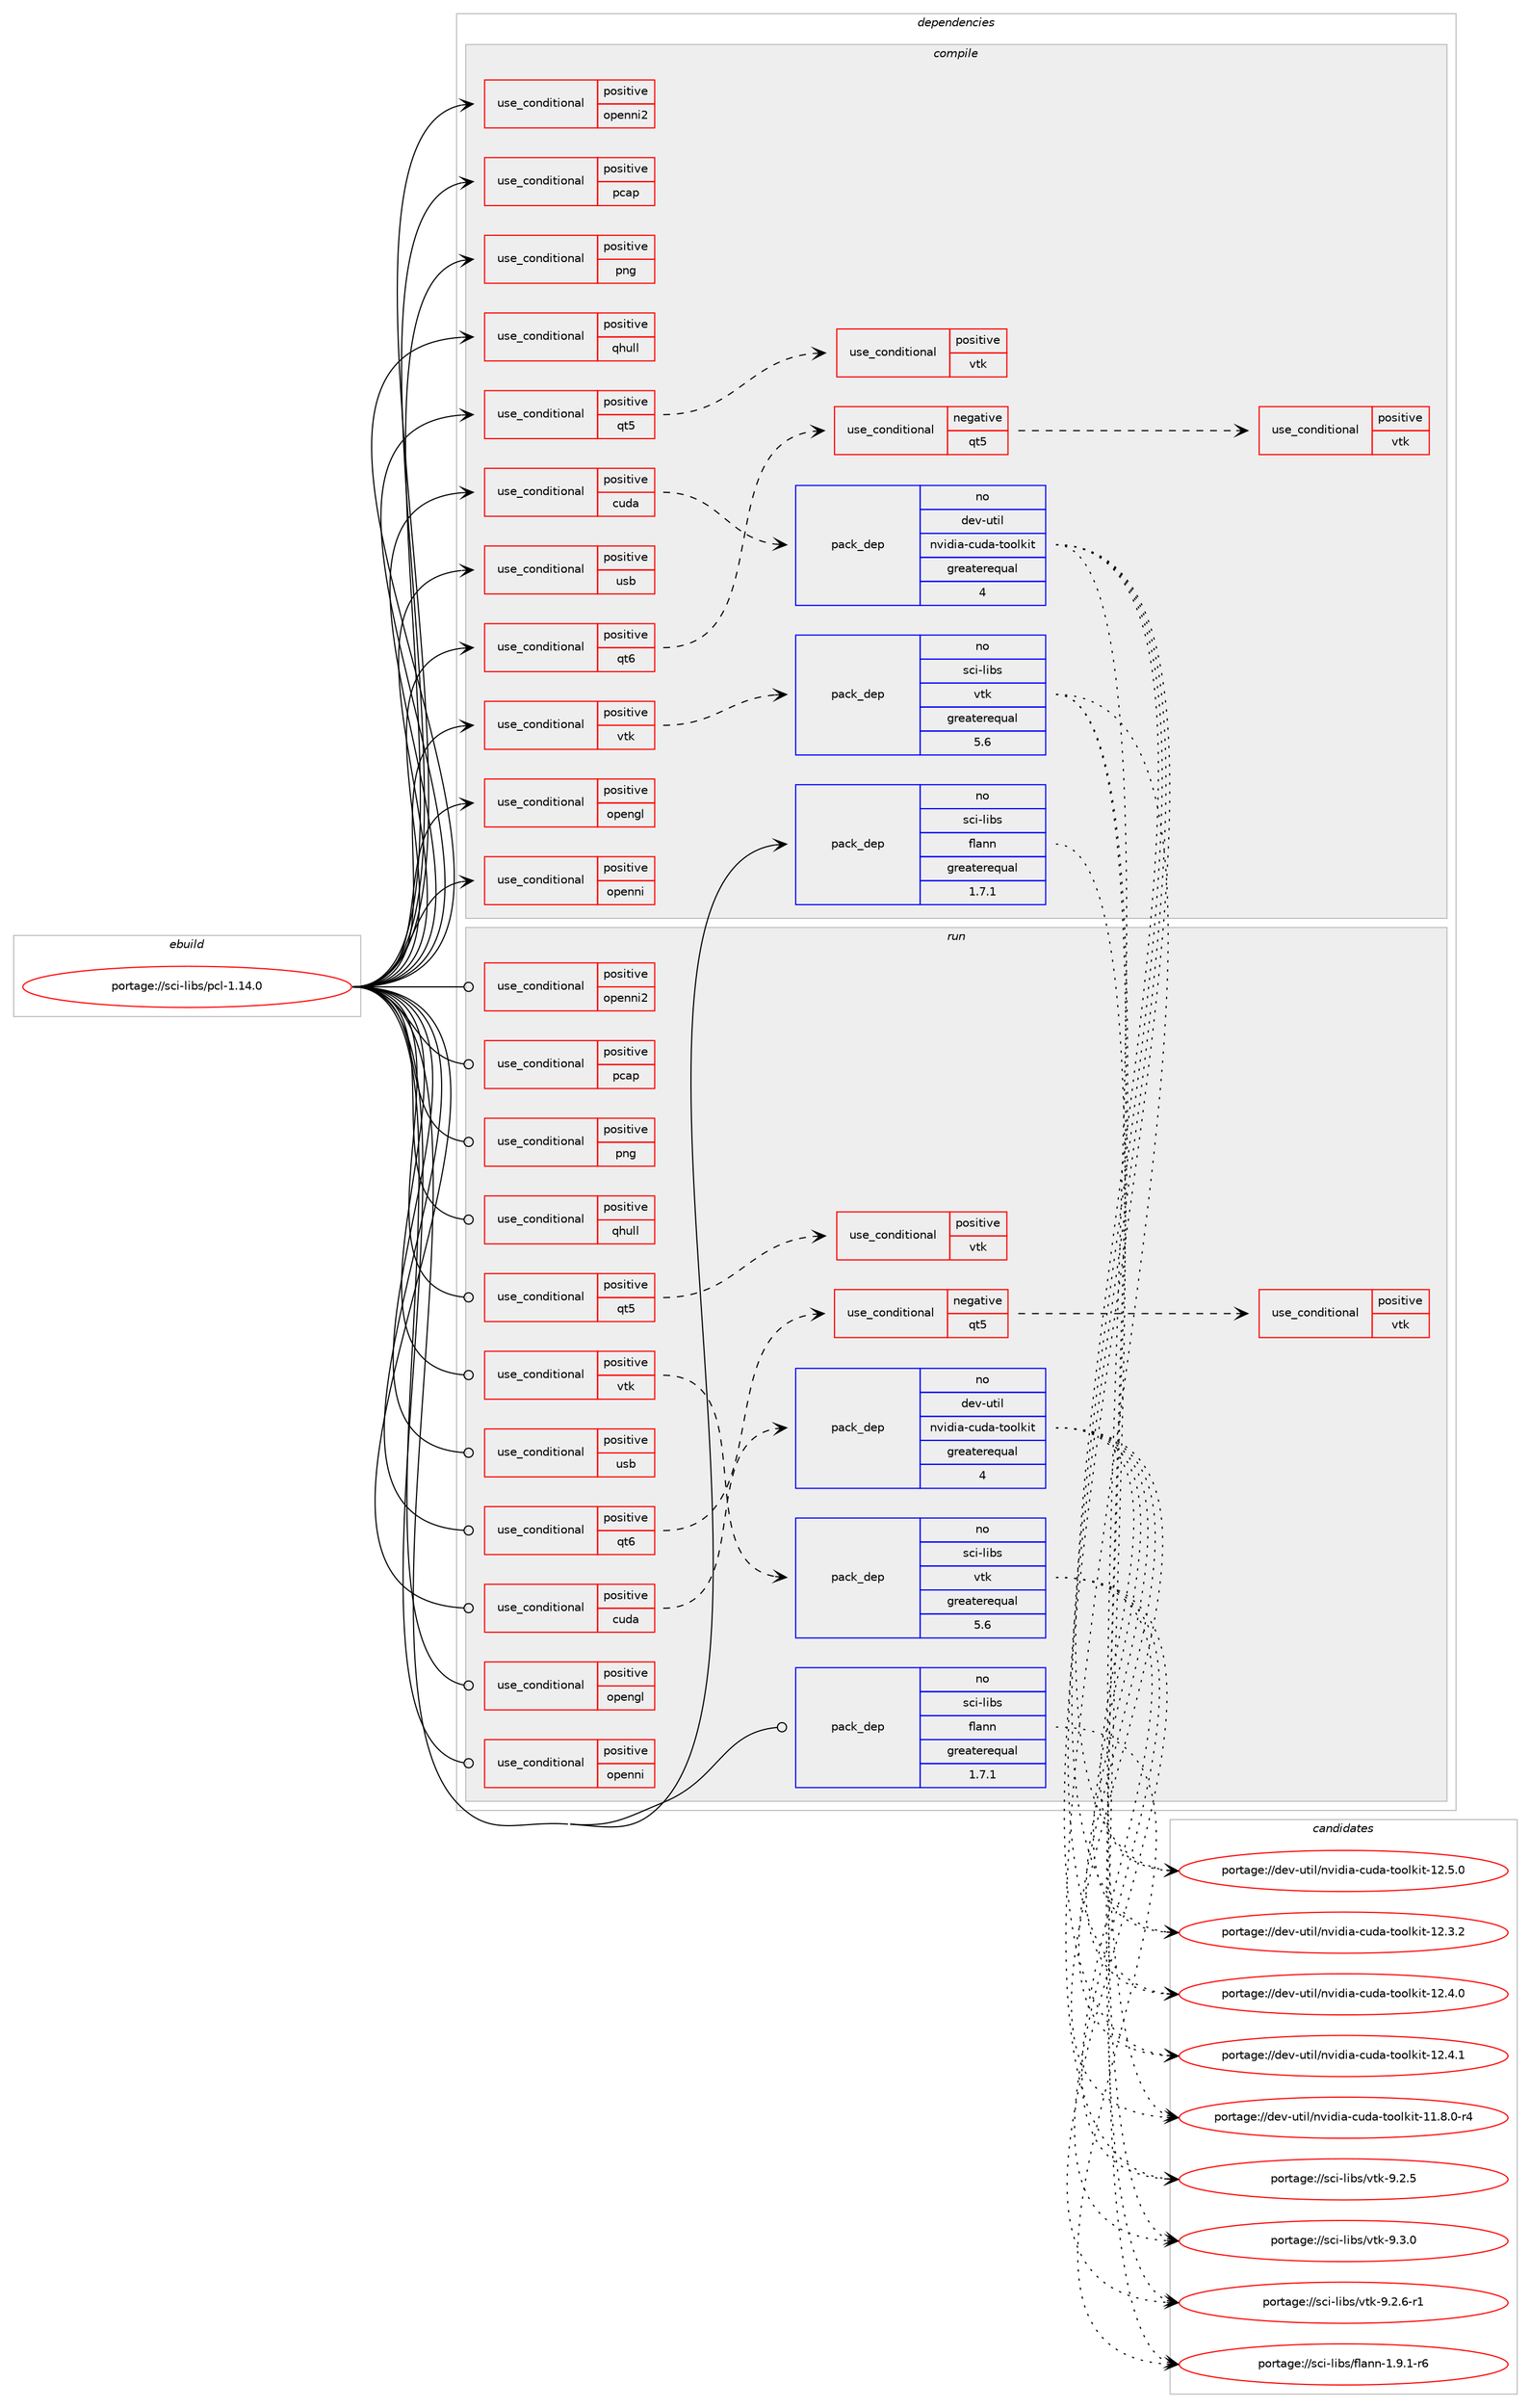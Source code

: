 digraph prolog {

# *************
# Graph options
# *************

newrank=true;
concentrate=true;
compound=true;
graph [rankdir=LR,fontname=Helvetica,fontsize=10,ranksep=1.5];#, ranksep=2.5, nodesep=0.2];
edge  [arrowhead=vee];
node  [fontname=Helvetica,fontsize=10];

# **********
# The ebuild
# **********

subgraph cluster_leftcol {
color=gray;
rank=same;
label=<<i>ebuild</i>>;
id [label="portage://sci-libs/pcl-1.14.0", color=red, width=4, href="../sci-libs/pcl-1.14.0.svg"];
}

# ****************
# The dependencies
# ****************

subgraph cluster_midcol {
color=gray;
label=<<i>dependencies</i>>;
subgraph cluster_compile {
fillcolor="#eeeeee";
style=filled;
label=<<i>compile</i>>;
subgraph cond104499 {
dependency202544 [label=<<TABLE BORDER="0" CELLBORDER="1" CELLSPACING="0" CELLPADDING="4"><TR><TD ROWSPAN="3" CELLPADDING="10">use_conditional</TD></TR><TR><TD>positive</TD></TR><TR><TD>cuda</TD></TR></TABLE>>, shape=none, color=red];
subgraph pack95238 {
dependency202545 [label=<<TABLE BORDER="0" CELLBORDER="1" CELLSPACING="0" CELLPADDING="4" WIDTH="220"><TR><TD ROWSPAN="6" CELLPADDING="30">pack_dep</TD></TR><TR><TD WIDTH="110">no</TD></TR><TR><TD>dev-util</TD></TR><TR><TD>nvidia-cuda-toolkit</TD></TR><TR><TD>greaterequal</TD></TR><TR><TD>4</TD></TR></TABLE>>, shape=none, color=blue];
}
dependency202544:e -> dependency202545:w [weight=20,style="dashed",arrowhead="vee"];
}
id:e -> dependency202544:w [weight=20,style="solid",arrowhead="vee"];
subgraph cond104500 {
dependency202546 [label=<<TABLE BORDER="0" CELLBORDER="1" CELLSPACING="0" CELLPADDING="4"><TR><TD ROWSPAN="3" CELLPADDING="10">use_conditional</TD></TR><TR><TD>positive</TD></TR><TR><TD>opengl</TD></TR></TABLE>>, shape=none, color=red];
# *** BEGIN UNKNOWN DEPENDENCY TYPE (TODO) ***
# dependency202546 -> package_dependency(portage://sci-libs/pcl-1.14.0,install,no,virtual,opengl,none,[,,],[],[])
# *** END UNKNOWN DEPENDENCY TYPE (TODO) ***

# *** BEGIN UNKNOWN DEPENDENCY TYPE (TODO) ***
# dependency202546 -> package_dependency(portage://sci-libs/pcl-1.14.0,install,no,media-libs,freeglut,none,[,,],[],[])
# *** END UNKNOWN DEPENDENCY TYPE (TODO) ***

}
id:e -> dependency202546:w [weight=20,style="solid",arrowhead="vee"];
subgraph cond104501 {
dependency202547 [label=<<TABLE BORDER="0" CELLBORDER="1" CELLSPACING="0" CELLPADDING="4"><TR><TD ROWSPAN="3" CELLPADDING="10">use_conditional</TD></TR><TR><TD>positive</TD></TR><TR><TD>openni</TD></TR></TABLE>>, shape=none, color=red];
# *** BEGIN UNKNOWN DEPENDENCY TYPE (TODO) ***
# dependency202547 -> package_dependency(portage://sci-libs/pcl-1.14.0,install,no,dev-libs,OpenNI,none,[,,],[],[])
# *** END UNKNOWN DEPENDENCY TYPE (TODO) ***

}
id:e -> dependency202547:w [weight=20,style="solid",arrowhead="vee"];
subgraph cond104502 {
dependency202548 [label=<<TABLE BORDER="0" CELLBORDER="1" CELLSPACING="0" CELLPADDING="4"><TR><TD ROWSPAN="3" CELLPADDING="10">use_conditional</TD></TR><TR><TD>positive</TD></TR><TR><TD>openni2</TD></TR></TABLE>>, shape=none, color=red];
# *** BEGIN UNKNOWN DEPENDENCY TYPE (TODO) ***
# dependency202548 -> package_dependency(portage://sci-libs/pcl-1.14.0,install,no,dev-libs,OpenNI2,none,[,,],[],[])
# *** END UNKNOWN DEPENDENCY TYPE (TODO) ***

}
id:e -> dependency202548:w [weight=20,style="solid",arrowhead="vee"];
subgraph cond104503 {
dependency202549 [label=<<TABLE BORDER="0" CELLBORDER="1" CELLSPACING="0" CELLPADDING="4"><TR><TD ROWSPAN="3" CELLPADDING="10">use_conditional</TD></TR><TR><TD>positive</TD></TR><TR><TD>pcap</TD></TR></TABLE>>, shape=none, color=red];
# *** BEGIN UNKNOWN DEPENDENCY TYPE (TODO) ***
# dependency202549 -> package_dependency(portage://sci-libs/pcl-1.14.0,install,no,net-libs,libpcap,none,[,,],[],[])
# *** END UNKNOWN DEPENDENCY TYPE (TODO) ***

}
id:e -> dependency202549:w [weight=20,style="solid",arrowhead="vee"];
subgraph cond104504 {
dependency202550 [label=<<TABLE BORDER="0" CELLBORDER="1" CELLSPACING="0" CELLPADDING="4"><TR><TD ROWSPAN="3" CELLPADDING="10">use_conditional</TD></TR><TR><TD>positive</TD></TR><TR><TD>png</TD></TR></TABLE>>, shape=none, color=red];
# *** BEGIN UNKNOWN DEPENDENCY TYPE (TODO) ***
# dependency202550 -> package_dependency(portage://sci-libs/pcl-1.14.0,install,no,media-libs,libpng,none,[,,],[slot(0),equal],[])
# *** END UNKNOWN DEPENDENCY TYPE (TODO) ***

}
id:e -> dependency202550:w [weight=20,style="solid",arrowhead="vee"];
subgraph cond104505 {
dependency202551 [label=<<TABLE BORDER="0" CELLBORDER="1" CELLSPACING="0" CELLPADDING="4"><TR><TD ROWSPAN="3" CELLPADDING="10">use_conditional</TD></TR><TR><TD>positive</TD></TR><TR><TD>qhull</TD></TR></TABLE>>, shape=none, color=red];
# *** BEGIN UNKNOWN DEPENDENCY TYPE (TODO) ***
# dependency202551 -> package_dependency(portage://sci-libs/pcl-1.14.0,install,no,media-libs,qhull,none,[,,],any_same_slot,[])
# *** END UNKNOWN DEPENDENCY TYPE (TODO) ***

}
id:e -> dependency202551:w [weight=20,style="solid",arrowhead="vee"];
subgraph cond104506 {
dependency202552 [label=<<TABLE BORDER="0" CELLBORDER="1" CELLSPACING="0" CELLPADDING="4"><TR><TD ROWSPAN="3" CELLPADDING="10">use_conditional</TD></TR><TR><TD>positive</TD></TR><TR><TD>qt5</TD></TR></TABLE>>, shape=none, color=red];
# *** BEGIN UNKNOWN DEPENDENCY TYPE (TODO) ***
# dependency202552 -> package_dependency(portage://sci-libs/pcl-1.14.0,install,no,dev-qt,qtgui,none,[,,],[slot(5)],[])
# *** END UNKNOWN DEPENDENCY TYPE (TODO) ***

# *** BEGIN UNKNOWN DEPENDENCY TYPE (TODO) ***
# dependency202552 -> package_dependency(portage://sci-libs/pcl-1.14.0,install,no,dev-qt,qtcore,none,[,,],[slot(5)],[])
# *** END UNKNOWN DEPENDENCY TYPE (TODO) ***

# *** BEGIN UNKNOWN DEPENDENCY TYPE (TODO) ***
# dependency202552 -> package_dependency(portage://sci-libs/pcl-1.14.0,install,no,dev-qt,qtconcurrent,none,[,,],[slot(5)],[])
# *** END UNKNOWN DEPENDENCY TYPE (TODO) ***

# *** BEGIN UNKNOWN DEPENDENCY TYPE (TODO) ***
# dependency202552 -> package_dependency(portage://sci-libs/pcl-1.14.0,install,no,dev-qt,qtopengl,none,[,,],[slot(5)],[])
# *** END UNKNOWN DEPENDENCY TYPE (TODO) ***

subgraph cond104507 {
dependency202553 [label=<<TABLE BORDER="0" CELLBORDER="1" CELLSPACING="0" CELLPADDING="4"><TR><TD ROWSPAN="3" CELLPADDING="10">use_conditional</TD></TR><TR><TD>positive</TD></TR><TR><TD>vtk</TD></TR></TABLE>>, shape=none, color=red];
# *** BEGIN UNKNOWN DEPENDENCY TYPE (TODO) ***
# dependency202553 -> package_dependency(portage://sci-libs/pcl-1.14.0,install,no,sci-libs,vtk,none,[,,],[],[use(enable(qt5),none)])
# *** END UNKNOWN DEPENDENCY TYPE (TODO) ***

}
dependency202552:e -> dependency202553:w [weight=20,style="dashed",arrowhead="vee"];
}
id:e -> dependency202552:w [weight=20,style="solid",arrowhead="vee"];
subgraph cond104508 {
dependency202554 [label=<<TABLE BORDER="0" CELLBORDER="1" CELLSPACING="0" CELLPADDING="4"><TR><TD ROWSPAN="3" CELLPADDING="10">use_conditional</TD></TR><TR><TD>positive</TD></TR><TR><TD>qt6</TD></TR></TABLE>>, shape=none, color=red];
subgraph cond104509 {
dependency202555 [label=<<TABLE BORDER="0" CELLBORDER="1" CELLSPACING="0" CELLPADDING="4"><TR><TD ROWSPAN="3" CELLPADDING="10">use_conditional</TD></TR><TR><TD>negative</TD></TR><TR><TD>qt5</TD></TR></TABLE>>, shape=none, color=red];
# *** BEGIN UNKNOWN DEPENDENCY TYPE (TODO) ***
# dependency202555 -> package_dependency(portage://sci-libs/pcl-1.14.0,install,no,dev-qt,qtbase,none,[,,],[slot(6)],[use(enable(concurrent),none),use(enable(gui),none),use(enable(opengl),none)])
# *** END UNKNOWN DEPENDENCY TYPE (TODO) ***

subgraph cond104510 {
dependency202556 [label=<<TABLE BORDER="0" CELLBORDER="1" CELLSPACING="0" CELLPADDING="4"><TR><TD ROWSPAN="3" CELLPADDING="10">use_conditional</TD></TR><TR><TD>positive</TD></TR><TR><TD>vtk</TD></TR></TABLE>>, shape=none, color=red];
# *** BEGIN UNKNOWN DEPENDENCY TYPE (TODO) ***
# dependency202556 -> package_dependency(portage://sci-libs/pcl-1.14.0,install,no,sci-libs,vtk,none,[,,],[],[use(disable(qt5),none),use(enable(qt6),none)])
# *** END UNKNOWN DEPENDENCY TYPE (TODO) ***

}
dependency202555:e -> dependency202556:w [weight=20,style="dashed",arrowhead="vee"];
}
dependency202554:e -> dependency202555:w [weight=20,style="dashed",arrowhead="vee"];
}
id:e -> dependency202554:w [weight=20,style="solid",arrowhead="vee"];
subgraph cond104511 {
dependency202557 [label=<<TABLE BORDER="0" CELLBORDER="1" CELLSPACING="0" CELLPADDING="4"><TR><TD ROWSPAN="3" CELLPADDING="10">use_conditional</TD></TR><TR><TD>positive</TD></TR><TR><TD>usb</TD></TR></TABLE>>, shape=none, color=red];
# *** BEGIN UNKNOWN DEPENDENCY TYPE (TODO) ***
# dependency202557 -> package_dependency(portage://sci-libs/pcl-1.14.0,install,no,virtual,libusb,none,[,,],[slot(1)],[])
# *** END UNKNOWN DEPENDENCY TYPE (TODO) ***

}
id:e -> dependency202557:w [weight=20,style="solid",arrowhead="vee"];
subgraph cond104512 {
dependency202558 [label=<<TABLE BORDER="0" CELLBORDER="1" CELLSPACING="0" CELLPADDING="4"><TR><TD ROWSPAN="3" CELLPADDING="10">use_conditional</TD></TR><TR><TD>positive</TD></TR><TR><TD>vtk</TD></TR></TABLE>>, shape=none, color=red];
subgraph pack95239 {
dependency202559 [label=<<TABLE BORDER="0" CELLBORDER="1" CELLSPACING="0" CELLPADDING="4" WIDTH="220"><TR><TD ROWSPAN="6" CELLPADDING="30">pack_dep</TD></TR><TR><TD WIDTH="110">no</TD></TR><TR><TD>sci-libs</TD></TR><TR><TD>vtk</TD></TR><TR><TD>greaterequal</TD></TR><TR><TD>5.6</TD></TR></TABLE>>, shape=none, color=blue];
}
dependency202558:e -> dependency202559:w [weight=20,style="dashed",arrowhead="vee"];
}
id:e -> dependency202558:w [weight=20,style="solid",arrowhead="vee"];
# *** BEGIN UNKNOWN DEPENDENCY TYPE (TODO) ***
# id -> package_dependency(portage://sci-libs/pcl-1.14.0,install,no,dev-cpp,eigen,none,[,,],[slot(3)],[])
# *** END UNKNOWN DEPENDENCY TYPE (TODO) ***

# *** BEGIN UNKNOWN DEPENDENCY TYPE (TODO) ***
# id -> package_dependency(portage://sci-libs/pcl-1.14.0,install,no,dev-libs,boost,none,[,,],any_same_slot,[])
# *** END UNKNOWN DEPENDENCY TYPE (TODO) ***

subgraph pack95240 {
dependency202560 [label=<<TABLE BORDER="0" CELLBORDER="1" CELLSPACING="0" CELLPADDING="4" WIDTH="220"><TR><TD ROWSPAN="6" CELLPADDING="30">pack_dep</TD></TR><TR><TD WIDTH="110">no</TD></TR><TR><TD>sci-libs</TD></TR><TR><TD>flann</TD></TR><TR><TD>greaterequal</TD></TR><TR><TD>1.7.1</TD></TR></TABLE>>, shape=none, color=blue];
}
id:e -> dependency202560:w [weight=20,style="solid",arrowhead="vee"];
# *** BEGIN UNKNOWN DEPENDENCY TYPE (TODO) ***
# id -> package_dependency(portage://sci-libs/pcl-1.14.0,install,strong,dev-cpp,metslib,none,[,,],[],[])
# *** END UNKNOWN DEPENDENCY TYPE (TODO) ***

}
subgraph cluster_compileandrun {
fillcolor="#eeeeee";
style=filled;
label=<<i>compile and run</i>>;
}
subgraph cluster_run {
fillcolor="#eeeeee";
style=filled;
label=<<i>run</i>>;
subgraph cond104513 {
dependency202561 [label=<<TABLE BORDER="0" CELLBORDER="1" CELLSPACING="0" CELLPADDING="4"><TR><TD ROWSPAN="3" CELLPADDING="10">use_conditional</TD></TR><TR><TD>positive</TD></TR><TR><TD>cuda</TD></TR></TABLE>>, shape=none, color=red];
subgraph pack95241 {
dependency202562 [label=<<TABLE BORDER="0" CELLBORDER="1" CELLSPACING="0" CELLPADDING="4" WIDTH="220"><TR><TD ROWSPAN="6" CELLPADDING="30">pack_dep</TD></TR><TR><TD WIDTH="110">no</TD></TR><TR><TD>dev-util</TD></TR><TR><TD>nvidia-cuda-toolkit</TD></TR><TR><TD>greaterequal</TD></TR><TR><TD>4</TD></TR></TABLE>>, shape=none, color=blue];
}
dependency202561:e -> dependency202562:w [weight=20,style="dashed",arrowhead="vee"];
}
id:e -> dependency202561:w [weight=20,style="solid",arrowhead="odot"];
subgraph cond104514 {
dependency202563 [label=<<TABLE BORDER="0" CELLBORDER="1" CELLSPACING="0" CELLPADDING="4"><TR><TD ROWSPAN="3" CELLPADDING="10">use_conditional</TD></TR><TR><TD>positive</TD></TR><TR><TD>opengl</TD></TR></TABLE>>, shape=none, color=red];
# *** BEGIN UNKNOWN DEPENDENCY TYPE (TODO) ***
# dependency202563 -> package_dependency(portage://sci-libs/pcl-1.14.0,run,no,virtual,opengl,none,[,,],[],[])
# *** END UNKNOWN DEPENDENCY TYPE (TODO) ***

# *** BEGIN UNKNOWN DEPENDENCY TYPE (TODO) ***
# dependency202563 -> package_dependency(portage://sci-libs/pcl-1.14.0,run,no,media-libs,freeglut,none,[,,],[],[])
# *** END UNKNOWN DEPENDENCY TYPE (TODO) ***

}
id:e -> dependency202563:w [weight=20,style="solid",arrowhead="odot"];
subgraph cond104515 {
dependency202564 [label=<<TABLE BORDER="0" CELLBORDER="1" CELLSPACING="0" CELLPADDING="4"><TR><TD ROWSPAN="3" CELLPADDING="10">use_conditional</TD></TR><TR><TD>positive</TD></TR><TR><TD>openni</TD></TR></TABLE>>, shape=none, color=red];
# *** BEGIN UNKNOWN DEPENDENCY TYPE (TODO) ***
# dependency202564 -> package_dependency(portage://sci-libs/pcl-1.14.0,run,no,dev-libs,OpenNI,none,[,,],[],[])
# *** END UNKNOWN DEPENDENCY TYPE (TODO) ***

}
id:e -> dependency202564:w [weight=20,style="solid",arrowhead="odot"];
subgraph cond104516 {
dependency202565 [label=<<TABLE BORDER="0" CELLBORDER="1" CELLSPACING="0" CELLPADDING="4"><TR><TD ROWSPAN="3" CELLPADDING="10">use_conditional</TD></TR><TR><TD>positive</TD></TR><TR><TD>openni2</TD></TR></TABLE>>, shape=none, color=red];
# *** BEGIN UNKNOWN DEPENDENCY TYPE (TODO) ***
# dependency202565 -> package_dependency(portage://sci-libs/pcl-1.14.0,run,no,dev-libs,OpenNI2,none,[,,],[],[])
# *** END UNKNOWN DEPENDENCY TYPE (TODO) ***

}
id:e -> dependency202565:w [weight=20,style="solid",arrowhead="odot"];
subgraph cond104517 {
dependency202566 [label=<<TABLE BORDER="0" CELLBORDER="1" CELLSPACING="0" CELLPADDING="4"><TR><TD ROWSPAN="3" CELLPADDING="10">use_conditional</TD></TR><TR><TD>positive</TD></TR><TR><TD>pcap</TD></TR></TABLE>>, shape=none, color=red];
# *** BEGIN UNKNOWN DEPENDENCY TYPE (TODO) ***
# dependency202566 -> package_dependency(portage://sci-libs/pcl-1.14.0,run,no,net-libs,libpcap,none,[,,],[],[])
# *** END UNKNOWN DEPENDENCY TYPE (TODO) ***

}
id:e -> dependency202566:w [weight=20,style="solid",arrowhead="odot"];
subgraph cond104518 {
dependency202567 [label=<<TABLE BORDER="0" CELLBORDER="1" CELLSPACING="0" CELLPADDING="4"><TR><TD ROWSPAN="3" CELLPADDING="10">use_conditional</TD></TR><TR><TD>positive</TD></TR><TR><TD>png</TD></TR></TABLE>>, shape=none, color=red];
# *** BEGIN UNKNOWN DEPENDENCY TYPE (TODO) ***
# dependency202567 -> package_dependency(portage://sci-libs/pcl-1.14.0,run,no,media-libs,libpng,none,[,,],[slot(0),equal],[])
# *** END UNKNOWN DEPENDENCY TYPE (TODO) ***

}
id:e -> dependency202567:w [weight=20,style="solid",arrowhead="odot"];
subgraph cond104519 {
dependency202568 [label=<<TABLE BORDER="0" CELLBORDER="1" CELLSPACING="0" CELLPADDING="4"><TR><TD ROWSPAN="3" CELLPADDING="10">use_conditional</TD></TR><TR><TD>positive</TD></TR><TR><TD>qhull</TD></TR></TABLE>>, shape=none, color=red];
# *** BEGIN UNKNOWN DEPENDENCY TYPE (TODO) ***
# dependency202568 -> package_dependency(portage://sci-libs/pcl-1.14.0,run,no,media-libs,qhull,none,[,,],any_same_slot,[])
# *** END UNKNOWN DEPENDENCY TYPE (TODO) ***

}
id:e -> dependency202568:w [weight=20,style="solid",arrowhead="odot"];
subgraph cond104520 {
dependency202569 [label=<<TABLE BORDER="0" CELLBORDER="1" CELLSPACING="0" CELLPADDING="4"><TR><TD ROWSPAN="3" CELLPADDING="10">use_conditional</TD></TR><TR><TD>positive</TD></TR><TR><TD>qt5</TD></TR></TABLE>>, shape=none, color=red];
# *** BEGIN UNKNOWN DEPENDENCY TYPE (TODO) ***
# dependency202569 -> package_dependency(portage://sci-libs/pcl-1.14.0,run,no,dev-qt,qtgui,none,[,,],[slot(5)],[])
# *** END UNKNOWN DEPENDENCY TYPE (TODO) ***

# *** BEGIN UNKNOWN DEPENDENCY TYPE (TODO) ***
# dependency202569 -> package_dependency(portage://sci-libs/pcl-1.14.0,run,no,dev-qt,qtcore,none,[,,],[slot(5)],[])
# *** END UNKNOWN DEPENDENCY TYPE (TODO) ***

# *** BEGIN UNKNOWN DEPENDENCY TYPE (TODO) ***
# dependency202569 -> package_dependency(portage://sci-libs/pcl-1.14.0,run,no,dev-qt,qtconcurrent,none,[,,],[slot(5)],[])
# *** END UNKNOWN DEPENDENCY TYPE (TODO) ***

# *** BEGIN UNKNOWN DEPENDENCY TYPE (TODO) ***
# dependency202569 -> package_dependency(portage://sci-libs/pcl-1.14.0,run,no,dev-qt,qtopengl,none,[,,],[slot(5)],[])
# *** END UNKNOWN DEPENDENCY TYPE (TODO) ***

subgraph cond104521 {
dependency202570 [label=<<TABLE BORDER="0" CELLBORDER="1" CELLSPACING="0" CELLPADDING="4"><TR><TD ROWSPAN="3" CELLPADDING="10">use_conditional</TD></TR><TR><TD>positive</TD></TR><TR><TD>vtk</TD></TR></TABLE>>, shape=none, color=red];
# *** BEGIN UNKNOWN DEPENDENCY TYPE (TODO) ***
# dependency202570 -> package_dependency(portage://sci-libs/pcl-1.14.0,run,no,sci-libs,vtk,none,[,,],[],[use(enable(qt5),none)])
# *** END UNKNOWN DEPENDENCY TYPE (TODO) ***

}
dependency202569:e -> dependency202570:w [weight=20,style="dashed",arrowhead="vee"];
}
id:e -> dependency202569:w [weight=20,style="solid",arrowhead="odot"];
subgraph cond104522 {
dependency202571 [label=<<TABLE BORDER="0" CELLBORDER="1" CELLSPACING="0" CELLPADDING="4"><TR><TD ROWSPAN="3" CELLPADDING="10">use_conditional</TD></TR><TR><TD>positive</TD></TR><TR><TD>qt6</TD></TR></TABLE>>, shape=none, color=red];
subgraph cond104523 {
dependency202572 [label=<<TABLE BORDER="0" CELLBORDER="1" CELLSPACING="0" CELLPADDING="4"><TR><TD ROWSPAN="3" CELLPADDING="10">use_conditional</TD></TR><TR><TD>negative</TD></TR><TR><TD>qt5</TD></TR></TABLE>>, shape=none, color=red];
# *** BEGIN UNKNOWN DEPENDENCY TYPE (TODO) ***
# dependency202572 -> package_dependency(portage://sci-libs/pcl-1.14.0,run,no,dev-qt,qtbase,none,[,,],[slot(6)],[use(enable(concurrent),none),use(enable(gui),none),use(enable(opengl),none)])
# *** END UNKNOWN DEPENDENCY TYPE (TODO) ***

subgraph cond104524 {
dependency202573 [label=<<TABLE BORDER="0" CELLBORDER="1" CELLSPACING="0" CELLPADDING="4"><TR><TD ROWSPAN="3" CELLPADDING="10">use_conditional</TD></TR><TR><TD>positive</TD></TR><TR><TD>vtk</TD></TR></TABLE>>, shape=none, color=red];
# *** BEGIN UNKNOWN DEPENDENCY TYPE (TODO) ***
# dependency202573 -> package_dependency(portage://sci-libs/pcl-1.14.0,run,no,sci-libs,vtk,none,[,,],[],[use(disable(qt5),none),use(enable(qt6),none)])
# *** END UNKNOWN DEPENDENCY TYPE (TODO) ***

}
dependency202572:e -> dependency202573:w [weight=20,style="dashed",arrowhead="vee"];
}
dependency202571:e -> dependency202572:w [weight=20,style="dashed",arrowhead="vee"];
}
id:e -> dependency202571:w [weight=20,style="solid",arrowhead="odot"];
subgraph cond104525 {
dependency202574 [label=<<TABLE BORDER="0" CELLBORDER="1" CELLSPACING="0" CELLPADDING="4"><TR><TD ROWSPAN="3" CELLPADDING="10">use_conditional</TD></TR><TR><TD>positive</TD></TR><TR><TD>usb</TD></TR></TABLE>>, shape=none, color=red];
# *** BEGIN UNKNOWN DEPENDENCY TYPE (TODO) ***
# dependency202574 -> package_dependency(portage://sci-libs/pcl-1.14.0,run,no,virtual,libusb,none,[,,],[slot(1)],[])
# *** END UNKNOWN DEPENDENCY TYPE (TODO) ***

}
id:e -> dependency202574:w [weight=20,style="solid",arrowhead="odot"];
subgraph cond104526 {
dependency202575 [label=<<TABLE BORDER="0" CELLBORDER="1" CELLSPACING="0" CELLPADDING="4"><TR><TD ROWSPAN="3" CELLPADDING="10">use_conditional</TD></TR><TR><TD>positive</TD></TR><TR><TD>vtk</TD></TR></TABLE>>, shape=none, color=red];
subgraph pack95242 {
dependency202576 [label=<<TABLE BORDER="0" CELLBORDER="1" CELLSPACING="0" CELLPADDING="4" WIDTH="220"><TR><TD ROWSPAN="6" CELLPADDING="30">pack_dep</TD></TR><TR><TD WIDTH="110">no</TD></TR><TR><TD>sci-libs</TD></TR><TR><TD>vtk</TD></TR><TR><TD>greaterequal</TD></TR><TR><TD>5.6</TD></TR></TABLE>>, shape=none, color=blue];
}
dependency202575:e -> dependency202576:w [weight=20,style="dashed",arrowhead="vee"];
}
id:e -> dependency202575:w [weight=20,style="solid",arrowhead="odot"];
# *** BEGIN UNKNOWN DEPENDENCY TYPE (TODO) ***
# id -> package_dependency(portage://sci-libs/pcl-1.14.0,run,no,dev-cpp,eigen,none,[,,],[slot(3)],[])
# *** END UNKNOWN DEPENDENCY TYPE (TODO) ***

# *** BEGIN UNKNOWN DEPENDENCY TYPE (TODO) ***
# id -> package_dependency(portage://sci-libs/pcl-1.14.0,run,no,dev-libs,boost,none,[,,],any_same_slot,[])
# *** END UNKNOWN DEPENDENCY TYPE (TODO) ***

subgraph pack95243 {
dependency202577 [label=<<TABLE BORDER="0" CELLBORDER="1" CELLSPACING="0" CELLPADDING="4" WIDTH="220"><TR><TD ROWSPAN="6" CELLPADDING="30">pack_dep</TD></TR><TR><TD WIDTH="110">no</TD></TR><TR><TD>sci-libs</TD></TR><TR><TD>flann</TD></TR><TR><TD>greaterequal</TD></TR><TR><TD>1.7.1</TD></TR></TABLE>>, shape=none, color=blue];
}
id:e -> dependency202577:w [weight=20,style="solid",arrowhead="odot"];
}
}

# **************
# The candidates
# **************

subgraph cluster_choices {
rank=same;
color=gray;
label=<<i>candidates</i>>;

subgraph choice95238 {
color=black;
nodesep=1;
choice10010111845117116105108471101181051001059745991171009745116111111108107105116454949465646484511452 [label="portage://dev-util/nvidia-cuda-toolkit-11.8.0-r4", color=red, width=4,href="../dev-util/nvidia-cuda-toolkit-11.8.0-r4.svg"];
choice1001011184511711610510847110118105100105974599117100974511611111110810710511645495046514650 [label="portage://dev-util/nvidia-cuda-toolkit-12.3.2", color=red, width=4,href="../dev-util/nvidia-cuda-toolkit-12.3.2.svg"];
choice1001011184511711610510847110118105100105974599117100974511611111110810710511645495046524648 [label="portage://dev-util/nvidia-cuda-toolkit-12.4.0", color=red, width=4,href="../dev-util/nvidia-cuda-toolkit-12.4.0.svg"];
choice1001011184511711610510847110118105100105974599117100974511611111110810710511645495046524649 [label="portage://dev-util/nvidia-cuda-toolkit-12.4.1", color=red, width=4,href="../dev-util/nvidia-cuda-toolkit-12.4.1.svg"];
choice1001011184511711610510847110118105100105974599117100974511611111110810710511645495046534648 [label="portage://dev-util/nvidia-cuda-toolkit-12.5.0", color=red, width=4,href="../dev-util/nvidia-cuda-toolkit-12.5.0.svg"];
dependency202545:e -> choice10010111845117116105108471101181051001059745991171009745116111111108107105116454949465646484511452:w [style=dotted,weight="100"];
dependency202545:e -> choice1001011184511711610510847110118105100105974599117100974511611111110810710511645495046514650:w [style=dotted,weight="100"];
dependency202545:e -> choice1001011184511711610510847110118105100105974599117100974511611111110810710511645495046524648:w [style=dotted,weight="100"];
dependency202545:e -> choice1001011184511711610510847110118105100105974599117100974511611111110810710511645495046524649:w [style=dotted,weight="100"];
dependency202545:e -> choice1001011184511711610510847110118105100105974599117100974511611111110810710511645495046534648:w [style=dotted,weight="100"];
}
subgraph choice95239 {
color=black;
nodesep=1;
choice11599105451081059811547118116107455746504653 [label="portage://sci-libs/vtk-9.2.5", color=red, width=4,href="../sci-libs/vtk-9.2.5.svg"];
choice115991054510810598115471181161074557465046544511449 [label="portage://sci-libs/vtk-9.2.6-r1", color=red, width=4,href="../sci-libs/vtk-9.2.6-r1.svg"];
choice11599105451081059811547118116107455746514648 [label="portage://sci-libs/vtk-9.3.0", color=red, width=4,href="../sci-libs/vtk-9.3.0.svg"];
dependency202559:e -> choice11599105451081059811547118116107455746504653:w [style=dotted,weight="100"];
dependency202559:e -> choice115991054510810598115471181161074557465046544511449:w [style=dotted,weight="100"];
dependency202559:e -> choice11599105451081059811547118116107455746514648:w [style=dotted,weight="100"];
}
subgraph choice95240 {
color=black;
nodesep=1;
choice11599105451081059811547102108971101104549465746494511454 [label="portage://sci-libs/flann-1.9.1-r6", color=red, width=4,href="../sci-libs/flann-1.9.1-r6.svg"];
dependency202560:e -> choice11599105451081059811547102108971101104549465746494511454:w [style=dotted,weight="100"];
}
subgraph choice95241 {
color=black;
nodesep=1;
choice10010111845117116105108471101181051001059745991171009745116111111108107105116454949465646484511452 [label="portage://dev-util/nvidia-cuda-toolkit-11.8.0-r4", color=red, width=4,href="../dev-util/nvidia-cuda-toolkit-11.8.0-r4.svg"];
choice1001011184511711610510847110118105100105974599117100974511611111110810710511645495046514650 [label="portage://dev-util/nvidia-cuda-toolkit-12.3.2", color=red, width=4,href="../dev-util/nvidia-cuda-toolkit-12.3.2.svg"];
choice1001011184511711610510847110118105100105974599117100974511611111110810710511645495046524648 [label="portage://dev-util/nvidia-cuda-toolkit-12.4.0", color=red, width=4,href="../dev-util/nvidia-cuda-toolkit-12.4.0.svg"];
choice1001011184511711610510847110118105100105974599117100974511611111110810710511645495046524649 [label="portage://dev-util/nvidia-cuda-toolkit-12.4.1", color=red, width=4,href="../dev-util/nvidia-cuda-toolkit-12.4.1.svg"];
choice1001011184511711610510847110118105100105974599117100974511611111110810710511645495046534648 [label="portage://dev-util/nvidia-cuda-toolkit-12.5.0", color=red, width=4,href="../dev-util/nvidia-cuda-toolkit-12.5.0.svg"];
dependency202562:e -> choice10010111845117116105108471101181051001059745991171009745116111111108107105116454949465646484511452:w [style=dotted,weight="100"];
dependency202562:e -> choice1001011184511711610510847110118105100105974599117100974511611111110810710511645495046514650:w [style=dotted,weight="100"];
dependency202562:e -> choice1001011184511711610510847110118105100105974599117100974511611111110810710511645495046524648:w [style=dotted,weight="100"];
dependency202562:e -> choice1001011184511711610510847110118105100105974599117100974511611111110810710511645495046524649:w [style=dotted,weight="100"];
dependency202562:e -> choice1001011184511711610510847110118105100105974599117100974511611111110810710511645495046534648:w [style=dotted,weight="100"];
}
subgraph choice95242 {
color=black;
nodesep=1;
choice11599105451081059811547118116107455746504653 [label="portage://sci-libs/vtk-9.2.5", color=red, width=4,href="../sci-libs/vtk-9.2.5.svg"];
choice115991054510810598115471181161074557465046544511449 [label="portage://sci-libs/vtk-9.2.6-r1", color=red, width=4,href="../sci-libs/vtk-9.2.6-r1.svg"];
choice11599105451081059811547118116107455746514648 [label="portage://sci-libs/vtk-9.3.0", color=red, width=4,href="../sci-libs/vtk-9.3.0.svg"];
dependency202576:e -> choice11599105451081059811547118116107455746504653:w [style=dotted,weight="100"];
dependency202576:e -> choice115991054510810598115471181161074557465046544511449:w [style=dotted,weight="100"];
dependency202576:e -> choice11599105451081059811547118116107455746514648:w [style=dotted,weight="100"];
}
subgraph choice95243 {
color=black;
nodesep=1;
choice11599105451081059811547102108971101104549465746494511454 [label="portage://sci-libs/flann-1.9.1-r6", color=red, width=4,href="../sci-libs/flann-1.9.1-r6.svg"];
dependency202577:e -> choice11599105451081059811547102108971101104549465746494511454:w [style=dotted,weight="100"];
}
}

}
